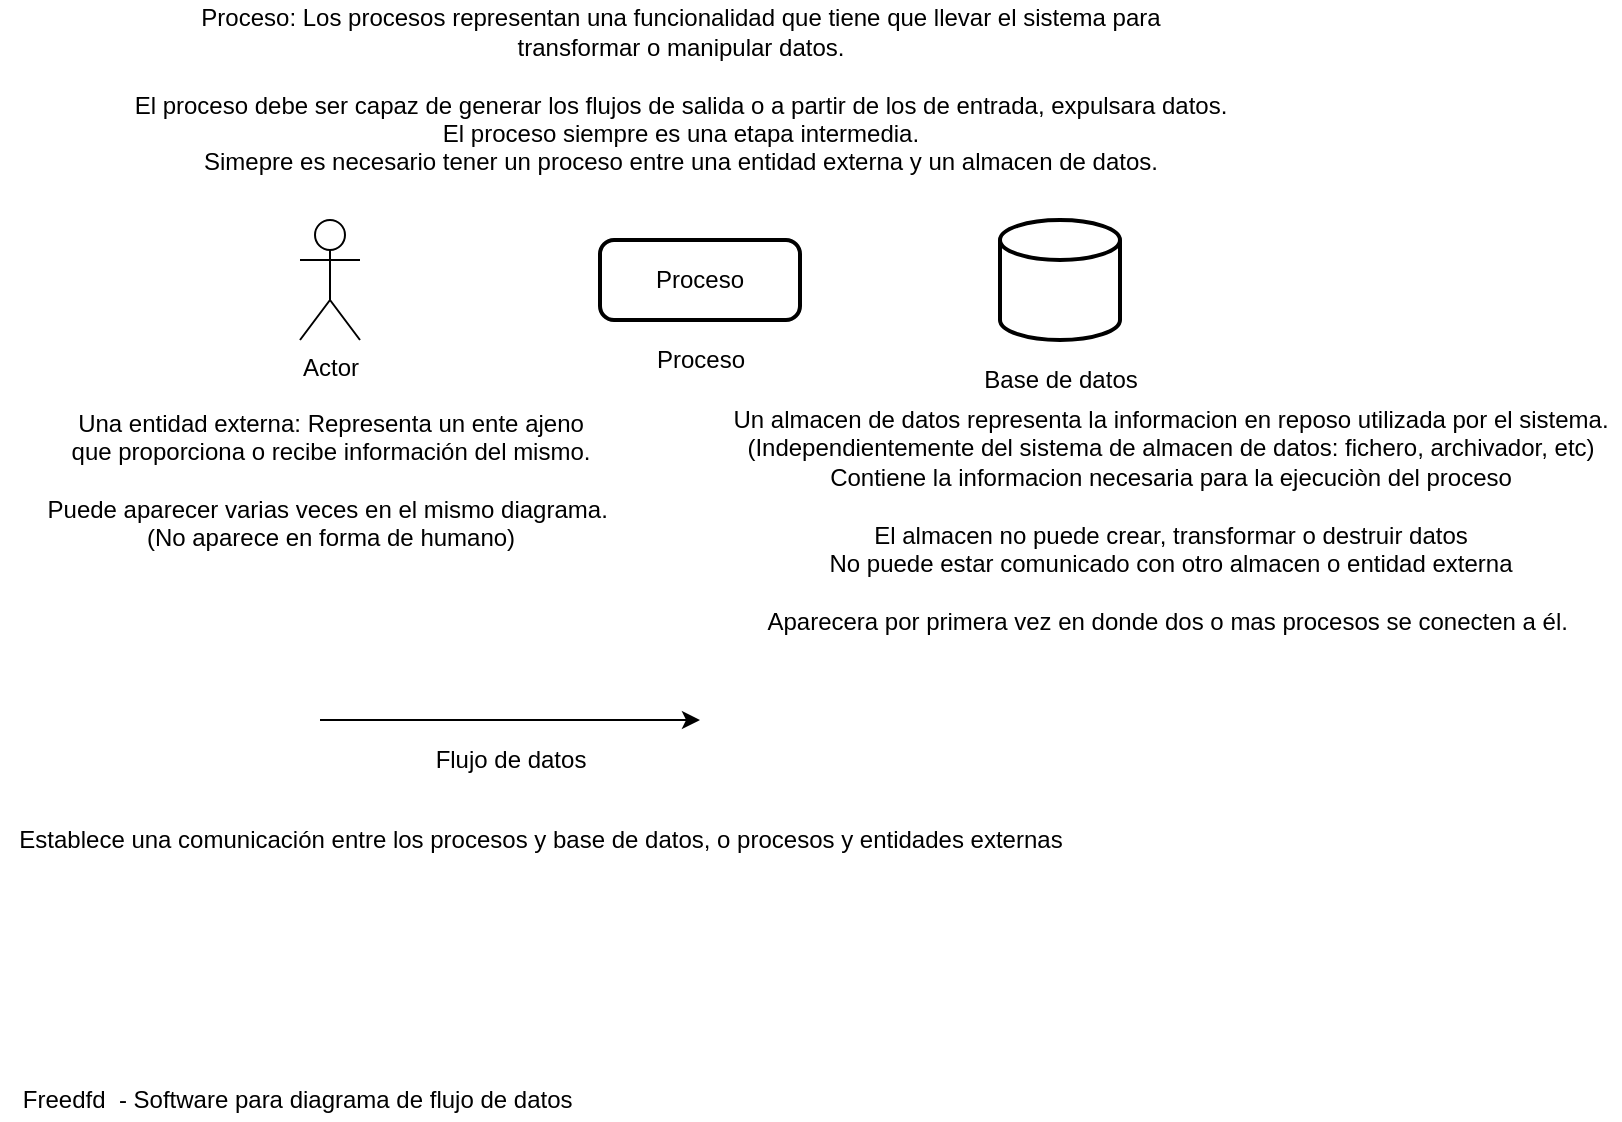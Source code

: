 <mxfile version="19.0.3" type="device"><diagram id="se1jzcko_reuKr-LWdOH" name="Página-1"><mxGraphModel dx="1185" dy="721" grid="1" gridSize="10" guides="1" tooltips="1" connect="1" arrows="1" fold="1" page="1" pageScale="1" pageWidth="827" pageHeight="1169" math="0" shadow="0"><root><mxCell id="0"/><mxCell id="1" parent="0"/><mxCell id="1zCddwwT_lh_tUa11rOs-1" value="Actor" style="shape=umlActor;verticalLabelPosition=bottom;verticalAlign=top;html=1;outlineConnect=0;" vertex="1" parent="1"><mxGeometry x="159" y="282" width="30" height="60" as="geometry"/></mxCell><mxCell id="1zCddwwT_lh_tUa11rOs-2" value="" style="strokeWidth=2;html=1;shape=mxgraph.flowchart.database;whiteSpace=wrap;" vertex="1" parent="1"><mxGeometry x="509" y="282" width="60" height="60" as="geometry"/></mxCell><mxCell id="1zCddwwT_lh_tUa11rOs-3" value="Base de datos" style="text;html=1;align=center;verticalAlign=middle;resizable=0;points=[];autosize=1;strokeColor=none;fillColor=none;" vertex="1" parent="1"><mxGeometry x="494" y="352" width="90" height="20" as="geometry"/></mxCell><mxCell id="1zCddwwT_lh_tUa11rOs-4" value="Freedfd&amp;nbsp; - Software para diagrama de flujo de datos&amp;nbsp;" style="text;html=1;align=center;verticalAlign=middle;resizable=0;points=[];autosize=1;strokeColor=none;fillColor=none;" vertex="1" parent="1"><mxGeometry x="14" y="712" width="290" height="20" as="geometry"/></mxCell><mxCell id="1zCddwwT_lh_tUa11rOs-5" value="Proceso" style="rounded=1;whiteSpace=wrap;html=1;absoluteArcSize=1;arcSize=14;strokeWidth=2;" vertex="1" parent="1"><mxGeometry x="309" y="292" width="100" height="40" as="geometry"/></mxCell><mxCell id="1zCddwwT_lh_tUa11rOs-6" value="Proceso" style="text;html=1;align=center;verticalAlign=middle;resizable=0;points=[];autosize=1;strokeColor=none;fillColor=none;" vertex="1" parent="1"><mxGeometry x="329" y="342" width="60" height="20" as="geometry"/></mxCell><mxCell id="1zCddwwT_lh_tUa11rOs-8" value="Una entidad externa: Representa un ente ajeno&lt;br&gt;que proporciona o recibe información del mismo.&lt;br&gt;&lt;br&gt;Puede aparecer varias veces en el mismo diagrama.&amp;nbsp;&lt;br&gt;(No aparece en forma de humano)" style="text;html=1;align=center;verticalAlign=middle;resizable=0;points=[];autosize=1;strokeColor=none;fillColor=none;" vertex="1" parent="1"><mxGeometry x="24" y="372" width="300" height="80" as="geometry"/></mxCell><mxCell id="1zCddwwT_lh_tUa11rOs-9" value="Proceso: Los procesos representan una funcionalidad que tiene que llevar el sistema para&lt;br&gt;transformar o manipular datos.&lt;br&gt;&lt;br&gt;El proceso debe ser capaz de generar los flujos de salida o a partir de los de entrada, expulsara datos.&lt;br&gt;El proceso siempre es una etapa intermedia.&lt;br&gt;Simepre es necesario tener un proceso entre una entidad externa y un almacen de datos." style="text;html=1;align=center;verticalAlign=middle;resizable=0;points=[];autosize=1;strokeColor=none;fillColor=none;" vertex="1" parent="1"><mxGeometry x="69" y="172" width="560" height="90" as="geometry"/></mxCell><mxCell id="1zCddwwT_lh_tUa11rOs-10" value="Un almacen de datos representa la informacion en reposo utilizada por el sistema. &lt;br&gt;(Independientemente del sistema de almacen de datos: fichero, archivador, etc)&lt;br&gt;Contiene la informacion necesaria para la ejecuciòn del proceso&lt;br&gt;&lt;br&gt;El almacen no puede crear, transformar o destruir datos&lt;br&gt;No puede estar comunicado con otro almacen o entidad externa&lt;br&gt;&lt;br&gt;Aparecera por primera vez en donde dos o mas procesos se conecten a él.&amp;nbsp;" style="text;html=1;align=center;verticalAlign=middle;resizable=0;points=[];autosize=1;strokeColor=none;fillColor=none;" vertex="1" parent="1"><mxGeometry x="369" y="372" width="450" height="120" as="geometry"/></mxCell><mxCell id="1zCddwwT_lh_tUa11rOs-12" value="" style="endArrow=classic;html=1;rounded=0;" edge="1" parent="1"><mxGeometry width="50" height="50" relative="1" as="geometry"><mxPoint x="169" y="532" as="sourcePoint"/><mxPoint x="359" y="532" as="targetPoint"/></mxGeometry></mxCell><mxCell id="1zCddwwT_lh_tUa11rOs-14" value="Establece una comunicación entre los procesos y base de datos, o procesos y entidades externas&lt;br&gt;" style="text;html=1;align=center;verticalAlign=middle;resizable=0;points=[];autosize=1;strokeColor=none;fillColor=none;" vertex="1" parent="1"><mxGeometry x="9" y="582" width="540" height="20" as="geometry"/></mxCell><mxCell id="1zCddwwT_lh_tUa11rOs-15" value="Flujo de datos" style="text;html=1;align=center;verticalAlign=middle;resizable=0;points=[];autosize=1;strokeColor=none;fillColor=none;" vertex="1" parent="1"><mxGeometry x="219" y="542" width="90" height="20" as="geometry"/></mxCell></root></mxGraphModel></diagram></mxfile>